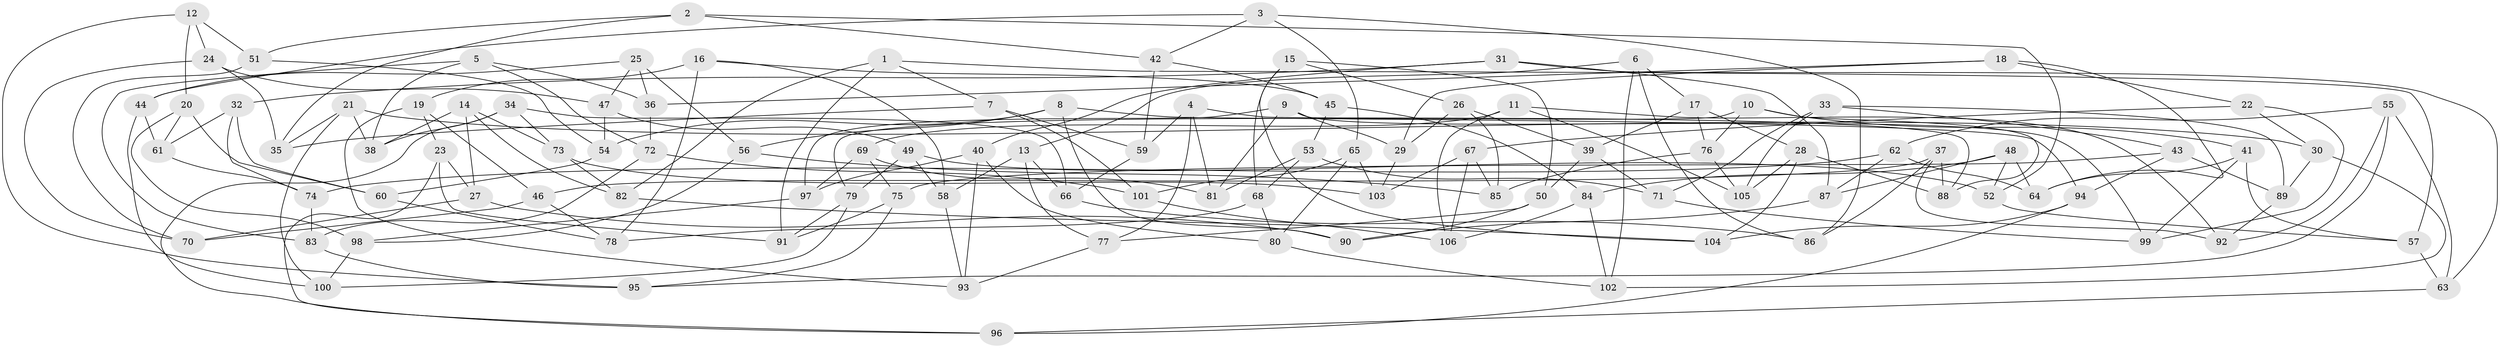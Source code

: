 // Generated by graph-tools (version 1.1) at 2025/16/03/09/25 04:16:14]
// undirected, 106 vertices, 212 edges
graph export_dot {
graph [start="1"]
  node [color=gray90,style=filled];
  1;
  2;
  3;
  4;
  5;
  6;
  7;
  8;
  9;
  10;
  11;
  12;
  13;
  14;
  15;
  16;
  17;
  18;
  19;
  20;
  21;
  22;
  23;
  24;
  25;
  26;
  27;
  28;
  29;
  30;
  31;
  32;
  33;
  34;
  35;
  36;
  37;
  38;
  39;
  40;
  41;
  42;
  43;
  44;
  45;
  46;
  47;
  48;
  49;
  50;
  51;
  52;
  53;
  54;
  55;
  56;
  57;
  58;
  59;
  60;
  61;
  62;
  63;
  64;
  65;
  66;
  67;
  68;
  69;
  70;
  71;
  72;
  73;
  74;
  75;
  76;
  77;
  78;
  79;
  80;
  81;
  82;
  83;
  84;
  85;
  86;
  87;
  88;
  89;
  90;
  91;
  92;
  93;
  94;
  95;
  96;
  97;
  98;
  99;
  100;
  101;
  102;
  103;
  104;
  105;
  106;
  1 -- 57;
  1 -- 91;
  1 -- 7;
  1 -- 82;
  2 -- 42;
  2 -- 35;
  2 -- 52;
  2 -- 51;
  3 -- 42;
  3 -- 65;
  3 -- 44;
  3 -- 86;
  4 -- 77;
  4 -- 59;
  4 -- 81;
  4 -- 88;
  5 -- 36;
  5 -- 72;
  5 -- 83;
  5 -- 38;
  6 -- 86;
  6 -- 13;
  6 -- 102;
  6 -- 17;
  7 -- 59;
  7 -- 35;
  7 -- 101;
  8 -- 94;
  8 -- 90;
  8 -- 54;
  8 -- 56;
  9 -- 99;
  9 -- 81;
  9 -- 29;
  9 -- 97;
  10 -- 41;
  10 -- 76;
  10 -- 79;
  10 -- 88;
  11 -- 69;
  11 -- 92;
  11 -- 105;
  11 -- 106;
  12 -- 51;
  12 -- 24;
  12 -- 95;
  12 -- 20;
  13 -- 66;
  13 -- 58;
  13 -- 77;
  14 -- 73;
  14 -- 27;
  14 -- 82;
  14 -- 38;
  15 -- 50;
  15 -- 104;
  15 -- 26;
  15 -- 68;
  16 -- 78;
  16 -- 45;
  16 -- 19;
  16 -- 58;
  17 -- 76;
  17 -- 28;
  17 -- 39;
  18 -- 22;
  18 -- 36;
  18 -- 64;
  18 -- 29;
  19 -- 46;
  19 -- 23;
  19 -- 93;
  20 -- 61;
  20 -- 98;
  20 -- 60;
  21 -- 38;
  21 -- 30;
  21 -- 100;
  21 -- 35;
  22 -- 99;
  22 -- 30;
  22 -- 67;
  23 -- 91;
  23 -- 96;
  23 -- 27;
  24 -- 70;
  24 -- 47;
  24 -- 35;
  25 -- 47;
  25 -- 36;
  25 -- 56;
  25 -- 44;
  26 -- 39;
  26 -- 29;
  26 -- 85;
  27 -- 90;
  27 -- 70;
  28 -- 88;
  28 -- 105;
  28 -- 104;
  29 -- 103;
  30 -- 102;
  30 -- 89;
  31 -- 63;
  31 -- 32;
  31 -- 40;
  31 -- 87;
  32 -- 60;
  32 -- 61;
  32 -- 74;
  33 -- 71;
  33 -- 89;
  33 -- 105;
  33 -- 43;
  34 -- 38;
  34 -- 96;
  34 -- 66;
  34 -- 73;
  36 -- 72;
  37 -- 46;
  37 -- 88;
  37 -- 86;
  37 -- 92;
  39 -- 71;
  39 -- 50;
  40 -- 97;
  40 -- 93;
  40 -- 80;
  41 -- 99;
  41 -- 64;
  41 -- 57;
  42 -- 45;
  42 -- 59;
  43 -- 94;
  43 -- 75;
  43 -- 89;
  44 -- 100;
  44 -- 61;
  45 -- 53;
  45 -- 84;
  46 -- 78;
  46 -- 70;
  47 -- 54;
  47 -- 49;
  48 -- 52;
  48 -- 64;
  48 -- 84;
  48 -- 87;
  49 -- 58;
  49 -- 52;
  49 -- 79;
  50 -- 77;
  50 -- 90;
  51 -- 54;
  51 -- 70;
  52 -- 57;
  53 -- 81;
  53 -- 68;
  53 -- 71;
  54 -- 60;
  55 -- 63;
  55 -- 92;
  55 -- 62;
  55 -- 95;
  56 -- 98;
  56 -- 85;
  57 -- 63;
  58 -- 93;
  59 -- 66;
  60 -- 78;
  61 -- 74;
  62 -- 64;
  62 -- 74;
  62 -- 87;
  63 -- 96;
  65 -- 80;
  65 -- 101;
  65 -- 103;
  66 -- 86;
  67 -- 103;
  67 -- 106;
  67 -- 85;
  68 -- 78;
  68 -- 80;
  69 -- 81;
  69 -- 97;
  69 -- 75;
  71 -- 99;
  72 -- 101;
  72 -- 83;
  73 -- 82;
  73 -- 103;
  74 -- 83;
  75 -- 91;
  75 -- 95;
  76 -- 105;
  76 -- 85;
  77 -- 93;
  79 -- 91;
  79 -- 100;
  80 -- 102;
  82 -- 104;
  83 -- 95;
  84 -- 106;
  84 -- 102;
  87 -- 90;
  89 -- 92;
  94 -- 104;
  94 -- 96;
  97 -- 98;
  98 -- 100;
  101 -- 106;
}
